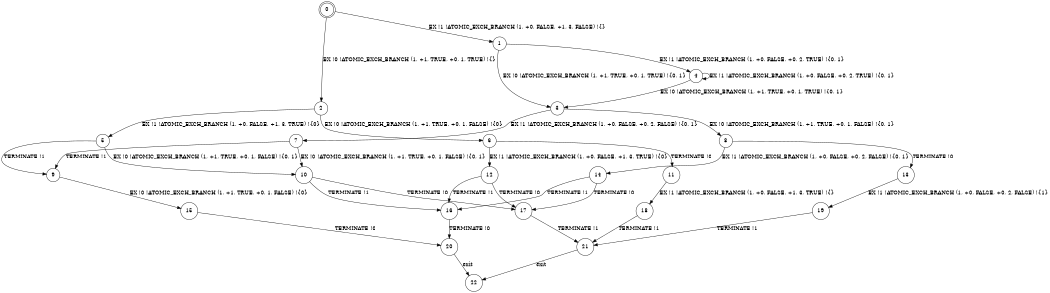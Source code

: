 digraph BCG {
size = "7, 10.5";
center = TRUE;
node [shape = circle];
0 [peripheries = 2];
0 -> 1 [label = "EX !1 !ATOMIC_EXCH_BRANCH (1, +0, FALSE, +1, 3, FALSE) !{}"];
0 -> 2 [label = "EX !0 !ATOMIC_EXCH_BRANCH (1, +1, TRUE, +0, 1, TRUE) !{}"];
1 -> 3 [label = "EX !0 !ATOMIC_EXCH_BRANCH (1, +1, TRUE, +0, 1, TRUE) !{0, 1}"];
1 -> 4 [label = "EX !1 !ATOMIC_EXCH_BRANCH (1, +0, FALSE, +0, 2, TRUE) !{0, 1}"];
2 -> 5 [label = "EX !1 !ATOMIC_EXCH_BRANCH (1, +0, FALSE, +1, 3, TRUE) !{0}"];
2 -> 6 [label = "EX !0 !ATOMIC_EXCH_BRANCH (1, +1, TRUE, +0, 1, FALSE) !{0}"];
3 -> 7 [label = "EX !1 !ATOMIC_EXCH_BRANCH (1, +0, FALSE, +0, 2, FALSE) !{0, 1}"];
3 -> 8 [label = "EX !0 !ATOMIC_EXCH_BRANCH (1, +1, TRUE, +0, 1, FALSE) !{0, 1}"];
4 -> 3 [label = "EX !0 !ATOMIC_EXCH_BRANCH (1, +1, TRUE, +0, 1, TRUE) !{0, 1}"];
4 -> 4 [label = "EX !1 !ATOMIC_EXCH_BRANCH (1, +0, FALSE, +0, 2, TRUE) !{0, 1}"];
5 -> 9 [label = "TERMINATE !1"];
5 -> 10 [label = "EX !0 !ATOMIC_EXCH_BRANCH (1, +1, TRUE, +0, 1, FALSE) !{0, 1}"];
6 -> 11 [label = "TERMINATE !0"];
6 -> 12 [label = "EX !1 !ATOMIC_EXCH_BRANCH (1, +0, FALSE, +1, 3, TRUE) !{0}"];
7 -> 9 [label = "TERMINATE !1"];
7 -> 10 [label = "EX !0 !ATOMIC_EXCH_BRANCH (1, +1, TRUE, +0, 1, FALSE) !{0, 1}"];
8 -> 13 [label = "TERMINATE !0"];
8 -> 14 [label = "EX !1 !ATOMIC_EXCH_BRANCH (1, +0, FALSE, +0, 2, FALSE) !{0, 1}"];
9 -> 15 [label = "EX !0 !ATOMIC_EXCH_BRANCH (1, +1, TRUE, +0, 1, FALSE) !{0}"];
10 -> 16 [label = "TERMINATE !1"];
10 -> 17 [label = "TERMINATE !0"];
11 -> 18 [label = "EX !1 !ATOMIC_EXCH_BRANCH (1, +0, FALSE, +1, 3, TRUE) !{}"];
12 -> 16 [label = "TERMINATE !1"];
12 -> 17 [label = "TERMINATE !0"];
13 -> 19 [label = "EX !1 !ATOMIC_EXCH_BRANCH (1, +0, FALSE, +0, 2, FALSE) !{1}"];
14 -> 16 [label = "TERMINATE !1"];
14 -> 17 [label = "TERMINATE !0"];
15 -> 20 [label = "TERMINATE !0"];
16 -> 20 [label = "TERMINATE !0"];
17 -> 21 [label = "TERMINATE !1"];
18 -> 21 [label = "TERMINATE !1"];
19 -> 21 [label = "TERMINATE !1"];
20 -> 22 [label = "exit"];
21 -> 22 [label = "exit"];
}
